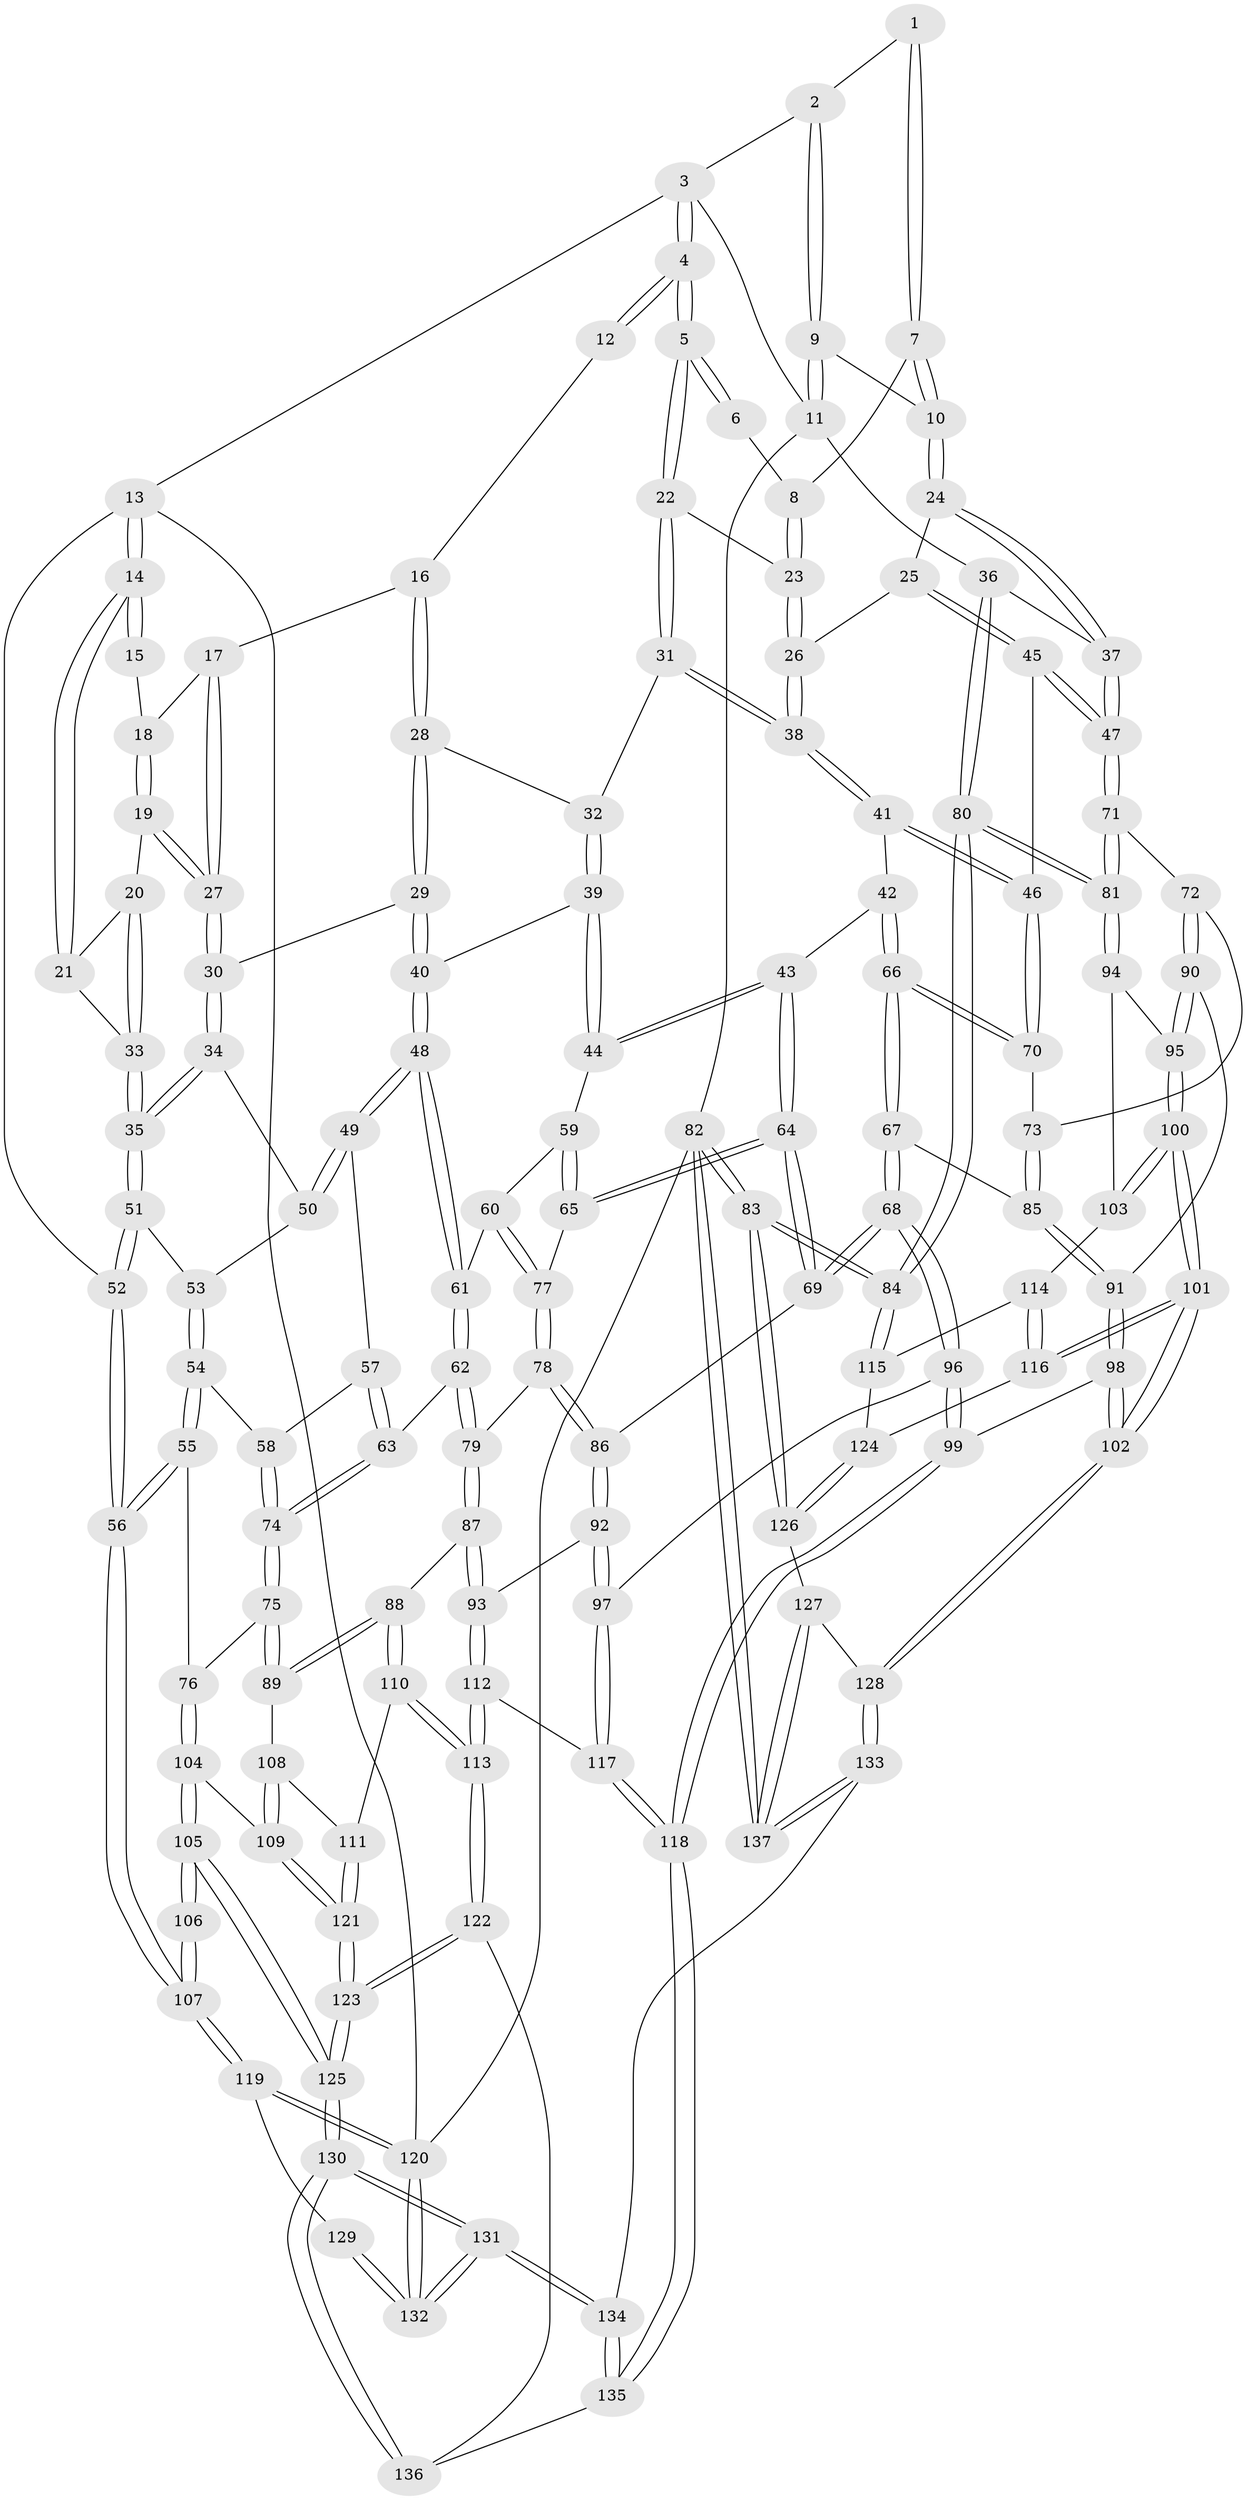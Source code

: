 // coarse degree distribution, {4: 0.39759036144578314, 3: 0.5662650602409639, 5: 0.012048192771084338, 2: 0.024096385542168676}
// Generated by graph-tools (version 1.1) at 2025/38/03/04/25 23:38:24]
// undirected, 137 vertices, 339 edges
graph export_dot {
  node [color=gray90,style=filled];
  1 [pos="+0.8561462385410924+0.09246686388704749"];
  2 [pos="+0.8679675702103422+0.0892200463229866"];
  3 [pos="+0.8208195414064361+0"];
  4 [pos="+0.556294884329866+0"];
  5 [pos="+0.5581239139080489+0"];
  6 [pos="+0.8101339021074292+0.08180893521567018"];
  7 [pos="+0.8369014465488347+0.12990930467945808"];
  8 [pos="+0.7905702146852713+0.1514515992434305"];
  9 [pos="+1+0.14248435248555852"];
  10 [pos="+0.8620703155617505+0.2221199258002723"];
  11 [pos="+1+0.10864295247475729"];
  12 [pos="+0.4584977978455085+0"];
  13 [pos="+0+0"];
  14 [pos="+0+0"];
  15 [pos="+0+0"];
  16 [pos="+0.31494786030227306+0.10130029081131707"];
  17 [pos="+0.2919803093899501+0.11316746350277003"];
  18 [pos="+0.1544621919993205+0.06559595400911669"];
  19 [pos="+0.16935860410122214+0.18351787609786874"];
  20 [pos="+0.13373269983789327+0.19801159173254124"];
  21 [pos="+0.04089795011044983+0.13987600285095003"];
  22 [pos="+0.5590927234609615+0"];
  23 [pos="+0.7315613820495334+0.21327934524924097"];
  24 [pos="+0.8164347046651063+0.25849139451393793"];
  25 [pos="+0.7547761488285727+0.2457575095927935"];
  26 [pos="+0.7359601814743603+0.22755086457745122"];
  27 [pos="+0.22046643480464398+0.2018467838778884"];
  28 [pos="+0.3640069096558378+0.24083907379282785"];
  29 [pos="+0.29554757303973894+0.27882587514590074"];
  30 [pos="+0.2545576769082294+0.2700017579611781"];
  31 [pos="+0.4951820296376326+0.21158225867369543"];
  32 [pos="+0.44831620916250076+0.24495088969058834"];
  33 [pos="+0.05942019315877646+0.3301982417749575"];
  34 [pos="+0.19189632182881133+0.33404334285478726"];
  35 [pos="+0.05871889836253266+0.3319978096580688"];
  36 [pos="+1+0.31512187108890694"];
  37 [pos="+0.8398978192866435+0.2950438795812146"];
  38 [pos="+0.5812991213812887+0.2962405276785346"];
  39 [pos="+0.4288968320601387+0.4059754460989303"];
  40 [pos="+0.34943032822448744+0.4172267607537755"];
  41 [pos="+0.5916738056452437+0.41570992659284006"];
  42 [pos="+0.5362550693118774+0.4358515015257715"];
  43 [pos="+0.5128791602001579+0.4374500854701727"];
  44 [pos="+0.4617561131208343+0.4260882267619044"];
  45 [pos="+0.7057948033848599+0.3996702912775291"];
  46 [pos="+0.6222985090840357+0.42852663763695276"];
  47 [pos="+0.8857141270207561+0.48789807055104495"];
  48 [pos="+0.32930977881302936+0.43608760669776536"];
  49 [pos="+0.27286625173090556+0.4356870964534996"];
  50 [pos="+0.2185508779930701+0.39655820498809324"];
  51 [pos="+0.04481737395724689+0.34120606973667644"];
  52 [pos="+0+0.41306752527252477"];
  53 [pos="+0.15642597598124788+0.4498511081803799"];
  54 [pos="+0.15796897487134834+0.496081484392541"];
  55 [pos="+0.07823809254675859+0.581856852477677"];
  56 [pos="+0+0.5834467682492892"];
  57 [pos="+0.23029731707731782+0.48338829626499136"];
  58 [pos="+0.17345274058198606+0.4957536028137517"];
  59 [pos="+0.4344508376148368+0.5034004588551347"];
  60 [pos="+0.37577925686283714+0.5365443592767485"];
  61 [pos="+0.3324381674497521+0.5152231602694209"];
  62 [pos="+0.301369908345897+0.5630057842062486"];
  63 [pos="+0.25600227788048885+0.570673440953181"];
  64 [pos="+0.4738781195011+0.5942331698324506"];
  65 [pos="+0.4452051282718516+0.577343188869366"];
  66 [pos="+0.5538863611889004+0.6105200701801139"];
  67 [pos="+0.553062665473563+0.6181819857936476"];
  68 [pos="+0.5151264692286537+0.6438812524145029"];
  69 [pos="+0.4859640280493556+0.6116744092338444"];
  70 [pos="+0.6328127045680293+0.4609600725618117"];
  71 [pos="+0.887608407350327+0.49023022711867276"];
  72 [pos="+0.8551968877644321+0.5091517643598624"];
  73 [pos="+0.6769990262995728+0.5437070001487818"];
  74 [pos="+0.25159434995168456+0.5736486648198619"];
  75 [pos="+0.18709865966195355+0.6342859489619597"];
  76 [pos="+0.1817702142933624+0.6350085237204366"];
  77 [pos="+0.40698632006861013+0.5738352797476814"];
  78 [pos="+0.3690555809620566+0.6137806919970838"];
  79 [pos="+0.3182201001386231+0.5900787912944206"];
  80 [pos="+1+0.56131487732728"];
  81 [pos="+1+0.5602143641359154"];
  82 [pos="+1+1"];
  83 [pos="+1+1"];
  84 [pos="+1+0.6070369511288407"];
  85 [pos="+0.6618387024019774+0.6117670545175048"];
  86 [pos="+0.3742045586037859+0.6324615840232795"];
  87 [pos="+0.30010116172688794+0.6838458253512574"];
  88 [pos="+0.27937742998918197+0.6869931859744588"];
  89 [pos="+0.2737662574102395+0.6848297573849105"];
  90 [pos="+0.7423255096414513+0.6475567361096602"];
  91 [pos="+0.678722453520996+0.6332040061526204"];
  92 [pos="+0.37404356802799754+0.678275618843791"];
  93 [pos="+0.3430369944096259+0.6974616410461051"];
  94 [pos="+0.7903437389168334+0.6733629179386688"];
  95 [pos="+0.7552581946534731+0.665218598503286"];
  96 [pos="+0.5145296409051698+0.6465694015473806"];
  97 [pos="+0.45520810066200484+0.6919490479840638"];
  98 [pos="+0.6328605014293408+0.7976960030416163"];
  99 [pos="+0.6084150652632638+0.8035612735951276"];
  100 [pos="+0.7436407598192558+0.7926694764196527"];
  101 [pos="+0.738983953352725+0.8036027433706509"];
  102 [pos="+0.7247509297906379+0.8172632803982947"];
  103 [pos="+0.824681104037464+0.7228095094469442"];
  104 [pos="+0.1662411523976747+0.7502136198332805"];
  105 [pos="+0.09950389351081926+0.7938551860317757"];
  106 [pos="+0.05470240890023139+0.7740736638410023"];
  107 [pos="+0+0.6353762547250509"];
  108 [pos="+0.2341422469354707+0.7296598585276544"];
  109 [pos="+0.18569342090966284+0.7593411547312415"];
  110 [pos="+0.2728895613622955+0.7327978061296554"];
  111 [pos="+0.25145162693285755+0.7564296530171233"];
  112 [pos="+0.3627557537651654+0.8318945656856516"];
  113 [pos="+0.35115157402861596+0.8481067624776717"];
  114 [pos="+0.8360422094270943+0.7231496613502404"];
  115 [pos="+0.9018441535893703+0.7242959210589994"];
  116 [pos="+0.8179812091115294+0.7973175610900461"];
  117 [pos="+0.4376709084956938+0.7919853482389246"];
  118 [pos="+0.5795749935489998+0.8336156184446066"];
  119 [pos="+0+0.8003002611612724"];
  120 [pos="+0+1"];
  121 [pos="+0.2284630205610447+0.7891013988881336"];
  122 [pos="+0.3389439837569305+0.8723681170756897"];
  123 [pos="+0.30240082417362146+0.9201295696783244"];
  124 [pos="+0.8532222948106106+0.7948952258046524"];
  125 [pos="+0.2247932926964106+1"];
  126 [pos="+0.8932564479266237+0.8789672844297606"];
  127 [pos="+0.7726272980198087+0.8747691878857158"];
  128 [pos="+0.7459381741793085+0.8632745585196533"];
  129 [pos="+0.03181625948076481+0.8646481250488505"];
  130 [pos="+0.22451373644614628+1"];
  131 [pos="+0.22105723675774253+1"];
  132 [pos="+0.09778165088940108+1"];
  133 [pos="+0.6469586107799407+1"];
  134 [pos="+0.5723098972344378+1"];
  135 [pos="+0.5672384173993243+0.8830614471567773"];
  136 [pos="+0.488547765035185+0.8869573237152009"];
  137 [pos="+1+1"];
  1 -- 2;
  1 -- 7;
  1 -- 7;
  2 -- 3;
  2 -- 9;
  2 -- 9;
  3 -- 4;
  3 -- 4;
  3 -- 11;
  3 -- 13;
  4 -- 5;
  4 -- 5;
  4 -- 12;
  4 -- 12;
  5 -- 6;
  5 -- 6;
  5 -- 22;
  5 -- 22;
  6 -- 8;
  7 -- 8;
  7 -- 10;
  7 -- 10;
  8 -- 23;
  8 -- 23;
  9 -- 10;
  9 -- 11;
  9 -- 11;
  10 -- 24;
  10 -- 24;
  11 -- 36;
  11 -- 82;
  12 -- 16;
  13 -- 14;
  13 -- 14;
  13 -- 52;
  13 -- 120;
  14 -- 15;
  14 -- 15;
  14 -- 21;
  14 -- 21;
  15 -- 18;
  16 -- 17;
  16 -- 28;
  16 -- 28;
  17 -- 18;
  17 -- 27;
  17 -- 27;
  18 -- 19;
  18 -- 19;
  19 -- 20;
  19 -- 27;
  19 -- 27;
  20 -- 21;
  20 -- 33;
  20 -- 33;
  21 -- 33;
  22 -- 23;
  22 -- 31;
  22 -- 31;
  23 -- 26;
  23 -- 26;
  24 -- 25;
  24 -- 37;
  24 -- 37;
  25 -- 26;
  25 -- 45;
  25 -- 45;
  26 -- 38;
  26 -- 38;
  27 -- 30;
  27 -- 30;
  28 -- 29;
  28 -- 29;
  28 -- 32;
  29 -- 30;
  29 -- 40;
  29 -- 40;
  30 -- 34;
  30 -- 34;
  31 -- 32;
  31 -- 38;
  31 -- 38;
  32 -- 39;
  32 -- 39;
  33 -- 35;
  33 -- 35;
  34 -- 35;
  34 -- 35;
  34 -- 50;
  35 -- 51;
  35 -- 51;
  36 -- 37;
  36 -- 80;
  36 -- 80;
  37 -- 47;
  37 -- 47;
  38 -- 41;
  38 -- 41;
  39 -- 40;
  39 -- 44;
  39 -- 44;
  40 -- 48;
  40 -- 48;
  41 -- 42;
  41 -- 46;
  41 -- 46;
  42 -- 43;
  42 -- 66;
  42 -- 66;
  43 -- 44;
  43 -- 44;
  43 -- 64;
  43 -- 64;
  44 -- 59;
  45 -- 46;
  45 -- 47;
  45 -- 47;
  46 -- 70;
  46 -- 70;
  47 -- 71;
  47 -- 71;
  48 -- 49;
  48 -- 49;
  48 -- 61;
  48 -- 61;
  49 -- 50;
  49 -- 50;
  49 -- 57;
  50 -- 53;
  51 -- 52;
  51 -- 52;
  51 -- 53;
  52 -- 56;
  52 -- 56;
  53 -- 54;
  53 -- 54;
  54 -- 55;
  54 -- 55;
  54 -- 58;
  55 -- 56;
  55 -- 56;
  55 -- 76;
  56 -- 107;
  56 -- 107;
  57 -- 58;
  57 -- 63;
  57 -- 63;
  58 -- 74;
  58 -- 74;
  59 -- 60;
  59 -- 65;
  59 -- 65;
  60 -- 61;
  60 -- 77;
  60 -- 77;
  61 -- 62;
  61 -- 62;
  62 -- 63;
  62 -- 79;
  62 -- 79;
  63 -- 74;
  63 -- 74;
  64 -- 65;
  64 -- 65;
  64 -- 69;
  64 -- 69;
  65 -- 77;
  66 -- 67;
  66 -- 67;
  66 -- 70;
  66 -- 70;
  67 -- 68;
  67 -- 68;
  67 -- 85;
  68 -- 69;
  68 -- 69;
  68 -- 96;
  68 -- 96;
  69 -- 86;
  70 -- 73;
  71 -- 72;
  71 -- 81;
  71 -- 81;
  72 -- 73;
  72 -- 90;
  72 -- 90;
  73 -- 85;
  73 -- 85;
  74 -- 75;
  74 -- 75;
  75 -- 76;
  75 -- 89;
  75 -- 89;
  76 -- 104;
  76 -- 104;
  77 -- 78;
  77 -- 78;
  78 -- 79;
  78 -- 86;
  78 -- 86;
  79 -- 87;
  79 -- 87;
  80 -- 81;
  80 -- 81;
  80 -- 84;
  80 -- 84;
  81 -- 94;
  81 -- 94;
  82 -- 83;
  82 -- 83;
  82 -- 137;
  82 -- 137;
  82 -- 120;
  83 -- 84;
  83 -- 84;
  83 -- 126;
  83 -- 126;
  84 -- 115;
  84 -- 115;
  85 -- 91;
  85 -- 91;
  86 -- 92;
  86 -- 92;
  87 -- 88;
  87 -- 93;
  87 -- 93;
  88 -- 89;
  88 -- 89;
  88 -- 110;
  88 -- 110;
  89 -- 108;
  90 -- 91;
  90 -- 95;
  90 -- 95;
  91 -- 98;
  91 -- 98;
  92 -- 93;
  92 -- 97;
  92 -- 97;
  93 -- 112;
  93 -- 112;
  94 -- 95;
  94 -- 103;
  95 -- 100;
  95 -- 100;
  96 -- 97;
  96 -- 99;
  96 -- 99;
  97 -- 117;
  97 -- 117;
  98 -- 99;
  98 -- 102;
  98 -- 102;
  99 -- 118;
  99 -- 118;
  100 -- 101;
  100 -- 101;
  100 -- 103;
  100 -- 103;
  101 -- 102;
  101 -- 102;
  101 -- 116;
  101 -- 116;
  102 -- 128;
  102 -- 128;
  103 -- 114;
  104 -- 105;
  104 -- 105;
  104 -- 109;
  105 -- 106;
  105 -- 106;
  105 -- 125;
  105 -- 125;
  106 -- 107;
  106 -- 107;
  107 -- 119;
  107 -- 119;
  108 -- 109;
  108 -- 109;
  108 -- 111;
  109 -- 121;
  109 -- 121;
  110 -- 111;
  110 -- 113;
  110 -- 113;
  111 -- 121;
  111 -- 121;
  112 -- 113;
  112 -- 113;
  112 -- 117;
  113 -- 122;
  113 -- 122;
  114 -- 115;
  114 -- 116;
  114 -- 116;
  115 -- 124;
  116 -- 124;
  117 -- 118;
  117 -- 118;
  118 -- 135;
  118 -- 135;
  119 -- 120;
  119 -- 120;
  119 -- 129;
  120 -- 132;
  120 -- 132;
  121 -- 123;
  121 -- 123;
  122 -- 123;
  122 -- 123;
  122 -- 136;
  123 -- 125;
  123 -- 125;
  124 -- 126;
  124 -- 126;
  125 -- 130;
  125 -- 130;
  126 -- 127;
  127 -- 128;
  127 -- 137;
  127 -- 137;
  128 -- 133;
  128 -- 133;
  129 -- 132;
  129 -- 132;
  130 -- 131;
  130 -- 131;
  130 -- 136;
  130 -- 136;
  131 -- 132;
  131 -- 132;
  131 -- 134;
  131 -- 134;
  133 -- 134;
  133 -- 137;
  133 -- 137;
  134 -- 135;
  134 -- 135;
  135 -- 136;
}

